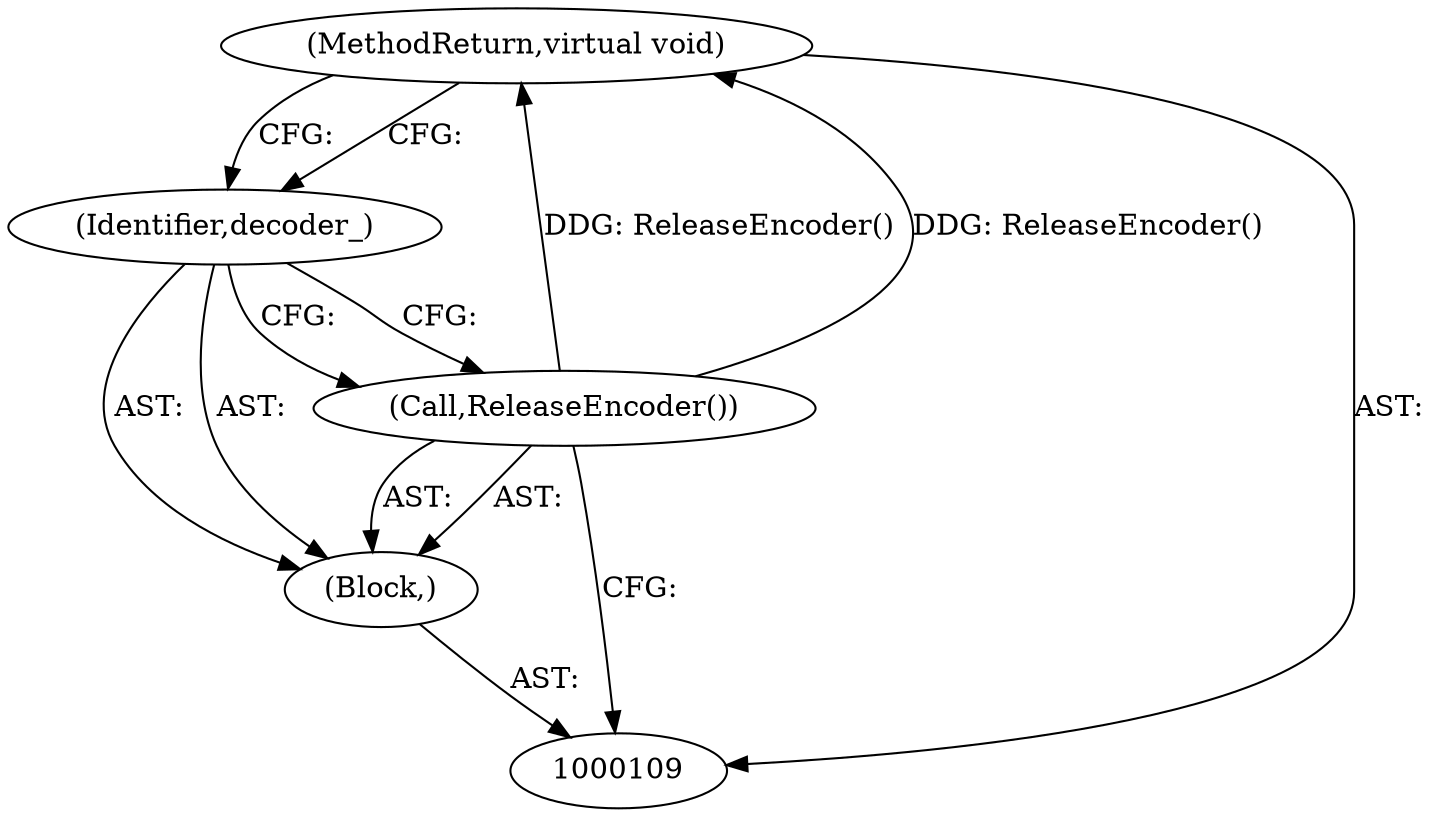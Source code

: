 digraph "0_Android_5a9753fca56f0eeb9f61e342b2fccffc364f9426_107" {
"1000110" [label="(Block,)"];
"1000113" [label="(MethodReturn,virtual void)"];
"1000111" [label="(Call,ReleaseEncoder())"];
"1000112" [label="(Identifier,decoder_)"];
"1000110" -> "1000109"  [label="AST: "];
"1000111" -> "1000110"  [label="AST: "];
"1000112" -> "1000110"  [label="AST: "];
"1000113" -> "1000109"  [label="AST: "];
"1000113" -> "1000112"  [label="CFG: "];
"1000111" -> "1000113"  [label="DDG: ReleaseEncoder()"];
"1000111" -> "1000110"  [label="AST: "];
"1000111" -> "1000109"  [label="CFG: "];
"1000112" -> "1000111"  [label="CFG: "];
"1000111" -> "1000113"  [label="DDG: ReleaseEncoder()"];
"1000112" -> "1000110"  [label="AST: "];
"1000112" -> "1000111"  [label="CFG: "];
"1000113" -> "1000112"  [label="CFG: "];
}
